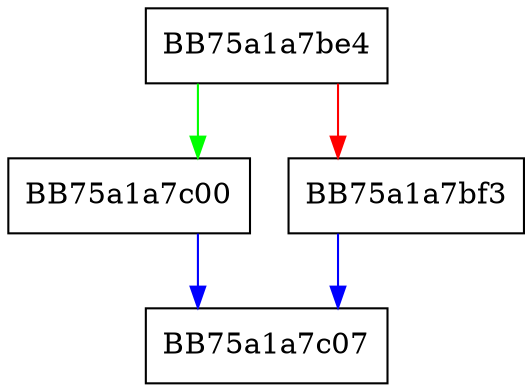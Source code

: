 digraph kpopobject {
  node [shape="box"];
  graph [splines=ortho];
  BB75a1a7be4 -> BB75a1a7c00 [color="green"];
  BB75a1a7be4 -> BB75a1a7bf3 [color="red"];
  BB75a1a7bf3 -> BB75a1a7c07 [color="blue"];
  BB75a1a7c00 -> BB75a1a7c07 [color="blue"];
}